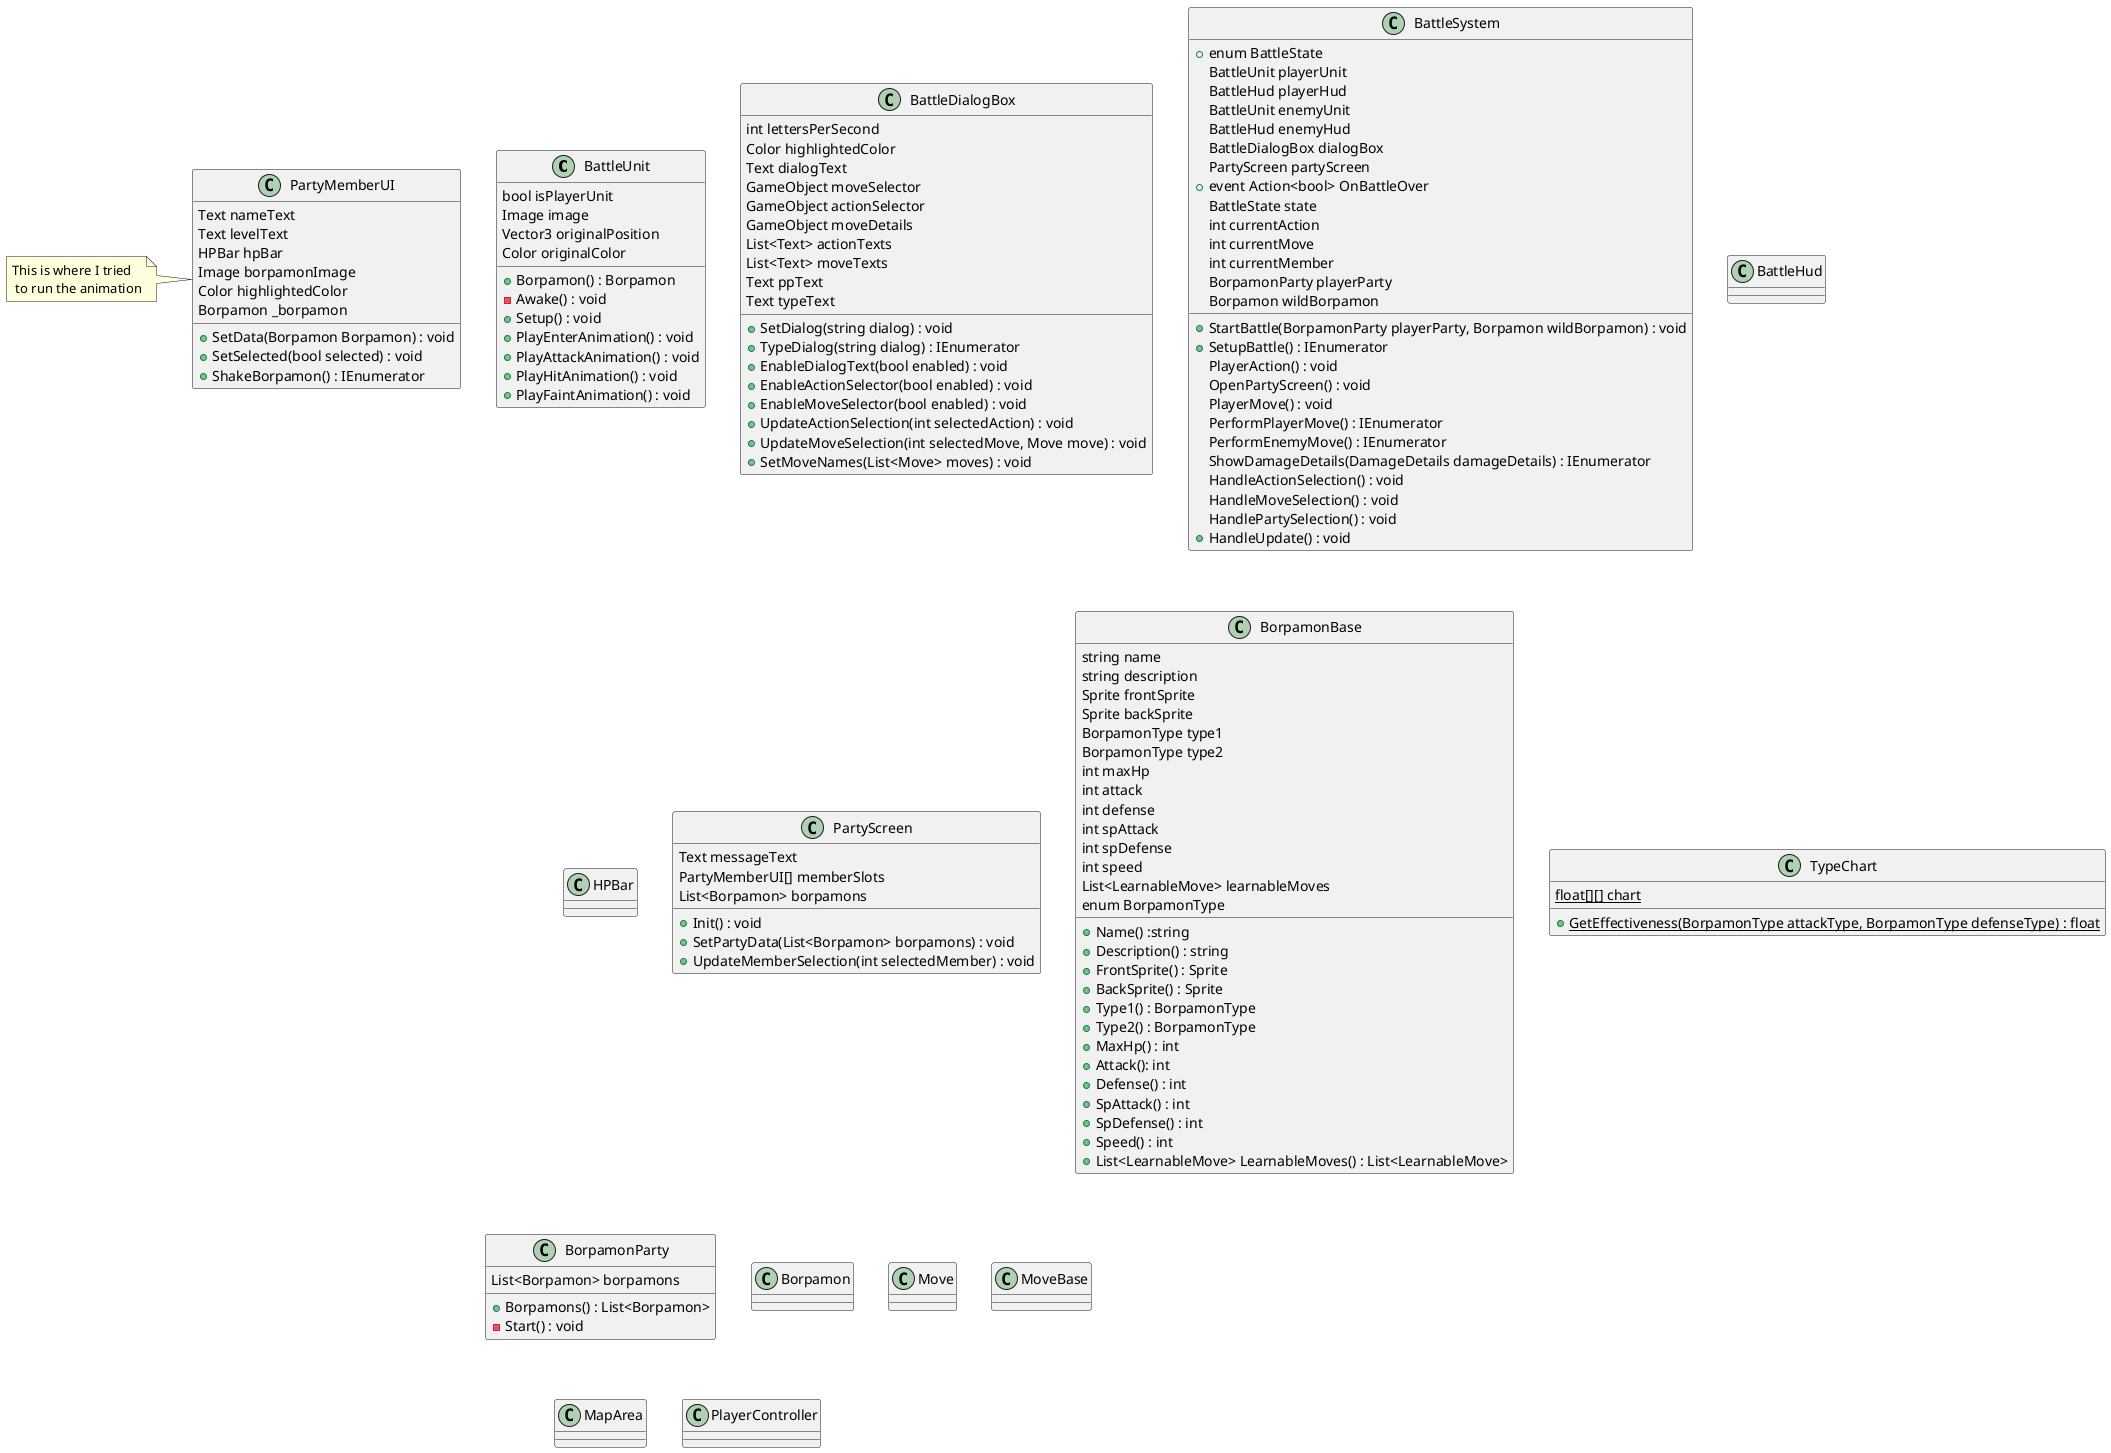 ﻿@startuml
class BattleUnit{
    bool isPlayerUnit
	Image image
    Vector3 originalPosition
    Color originalColor

    +Borpamon() : Borpamon
    -Awake() : void
    +Setup() : void
    +PlayEnterAnimation() : void
    +PlayAttackAnimation() : void
    +PlayHitAnimation() : void
    +PlayFaintAnimation() : void
}

Class BattleDialogBox{
     int lettersPerSecond
     Color highlightedColor
     Text dialogText
     GameObject moveSelector
     GameObject actionSelector
     GameObject moveDetails
     List<Text> actionTexts
     List<Text> moveTexts
     Text ppText
     Text typeText

     +SetDialog(string dialog) : void
     +TypeDialog(string dialog) : IEnumerator
     +EnableDialogText(bool enabled) : void
     +EnableActionSelector(bool enabled) : void
     +EnableMoveSelector(bool enabled) : void
     +UpdateActionSelection(int selectedAction) : void
     +UpdateMoveSelection(int selectedMove, Move move) : void
     +SetMoveNames(List<Move> moves) : void
}
    
class BattleSystem{
    +enum BattleState
    BattleUnit playerUnit
    BattleHud playerHud
    BattleUnit enemyUnit
    BattleHud enemyHud
    BattleDialogBox dialogBox
    PartyScreen partyScreen
    +event Action<bool> OnBattleOver
    BattleState state
    int currentAction
    int currentMove
    int currentMember
    BorpamonParty playerParty
    Borpamon wildBorpamon

    +StartBattle(BorpamonParty playerParty, Borpamon wildBorpamon) : void
    +SetupBattle() : IEnumerator
    PlayerAction() : void
    OpenPartyScreen() : void
    PlayerMove() : void
    PerformPlayerMove() : IEnumerator
    PerformEnemyMove() : IEnumerator
    ShowDamageDetails(DamageDetails damageDetails) : IEnumerator
    HandleActionSelection() : void
    HandleMoveSelection() : void
    HandlePartySelection() : void
    +HandleUpdate() : void
}

class BattleHud

class HPBar

class PartyMemberUI{
     Text nameText
     Text levelText
     HPBar hpBar
     Image borpamonImage
     Color highlightedColor
     Borpamon _borpamon

     +SetData(Borpamon Borpamon) : void
     +SetSelected(bool selected) : void
     +ShakeBorpamon() : IEnumerator
}
note left: This is where I tried \n to run the animation

class PartyScreen{
    Text messageText
    PartyMemberUI[] memberSlots
    List<Borpamon> borpamons

    +Init() : void
    +SetPartyData(List<Borpamon> borpamons) : void
    +UpdateMemberSelection(int selectedMember) : void
}

Class BorpamonBase{
    string name
    string description
    Sprite frontSprite
    Sprite backSprite
    BorpamonType type1
    BorpamonType type2
    int maxHp
    int attack
    int defense
    int spAttack
    int spDefense
    int speed
    List<LearnableMove> learnableMoves
    enum BorpamonType

    +Name() :string
    +Description() : string
    +FrontSprite() : Sprite
    +BackSprite() : Sprite
    +Type1() : BorpamonType
    +Type2() : BorpamonType
    +MaxHp() : int
    +Attack(): int
    +Defense() : int 
    +SpAttack() : int
    +SpDefense() : int
    +Speed() : int
    +List<LearnableMove> LearnableMoves() : List<LearnableMove>
}

class TypeChart{
    {static} float[][] chart
    +{static} GetEffectiveness(BorpamonType attackType, BorpamonType defenseType) : float
}
class BorpamonParty{
    List<Borpamon> borpamons

    +Borpamons() : List<Borpamon>
    -Start() : void

}

class Borpamon

class Move

class MoveBase

class MapArea

Class PlayerController


@enduml